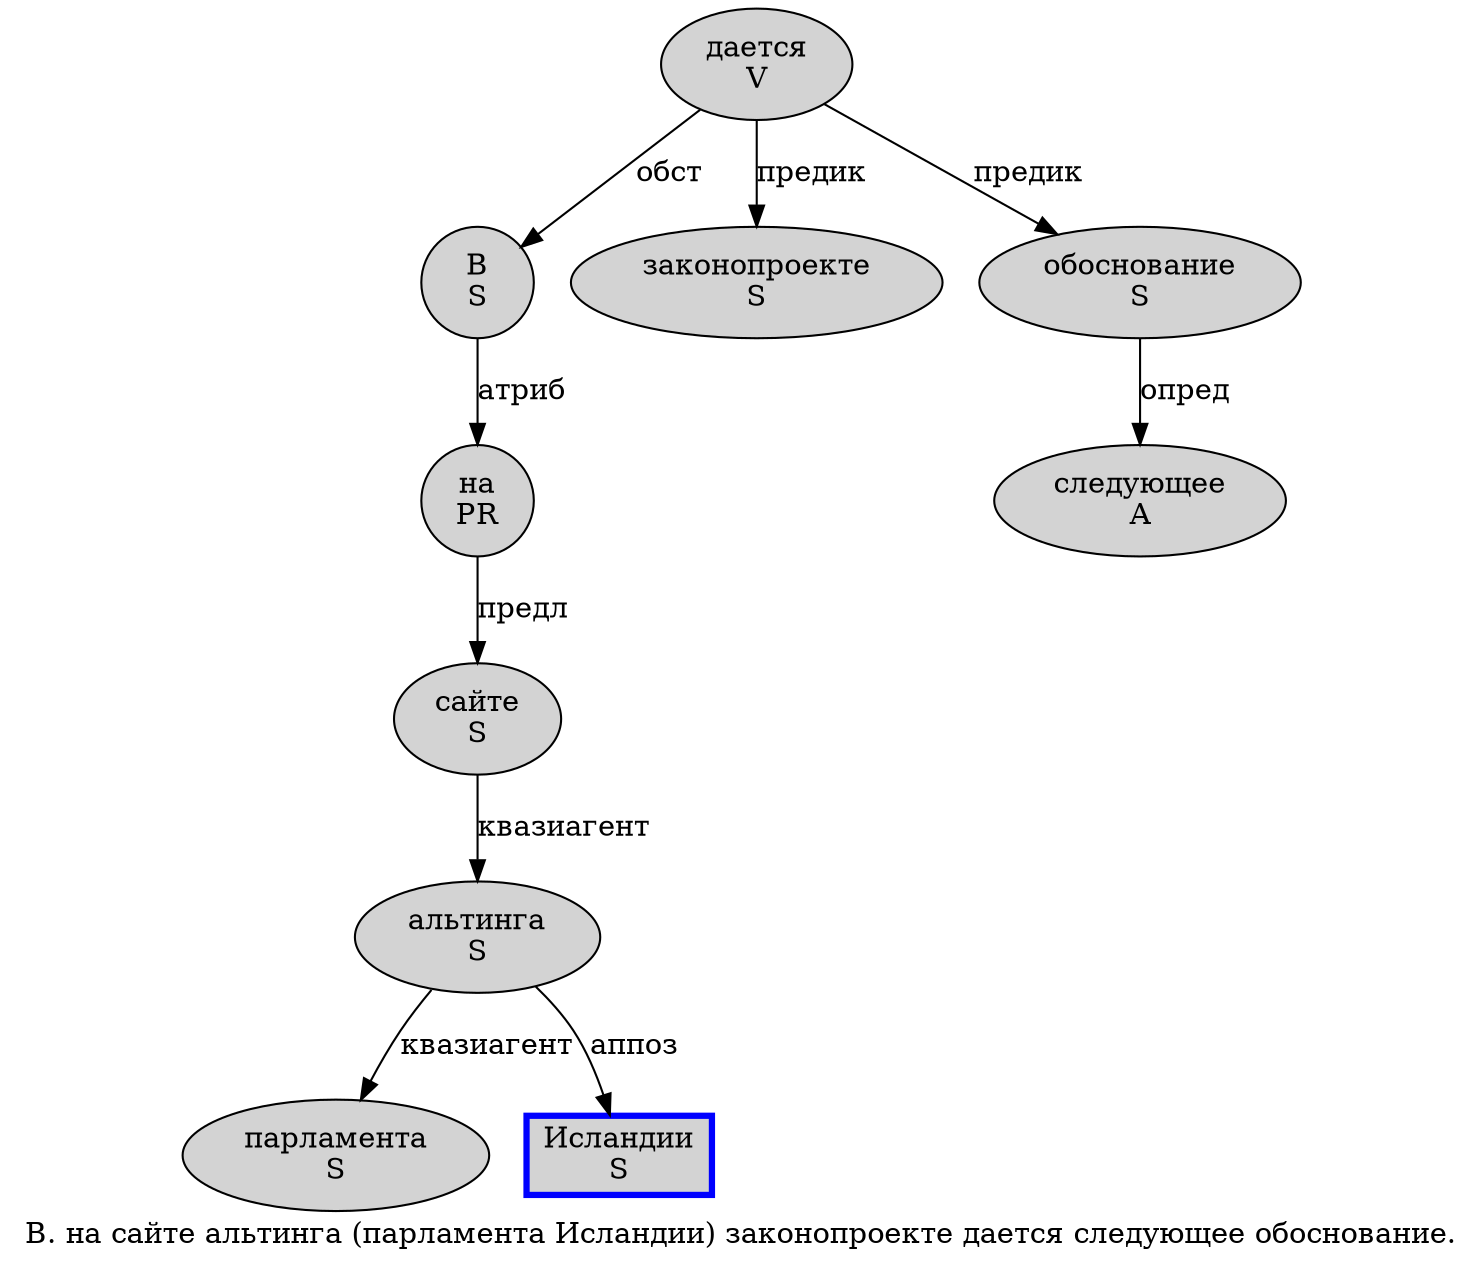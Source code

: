 digraph SENTENCE_1374 {
	graph [label="В. на сайте альтинга (парламента Исландии) законопроекте дается следующее обоснование."]
	node [style=filled]
		0 [label="В
S" color="" fillcolor=lightgray penwidth=1 shape=ellipse]
		2 [label="на
PR" color="" fillcolor=lightgray penwidth=1 shape=ellipse]
		3 [label="сайте
S" color="" fillcolor=lightgray penwidth=1 shape=ellipse]
		4 [label="альтинга
S" color="" fillcolor=lightgray penwidth=1 shape=ellipse]
		6 [label="парламента
S" color="" fillcolor=lightgray penwidth=1 shape=ellipse]
		7 [label="Исландии
S" color=blue fillcolor=lightgray penwidth=3 shape=box]
		9 [label="законопроекте
S" color="" fillcolor=lightgray penwidth=1 shape=ellipse]
		10 [label="дается
V" color="" fillcolor=lightgray penwidth=1 shape=ellipse]
		11 [label="следующее
A" color="" fillcolor=lightgray penwidth=1 shape=ellipse]
		12 [label="обоснование
S" color="" fillcolor=lightgray penwidth=1 shape=ellipse]
			3 -> 4 [label="квазиагент"]
			0 -> 2 [label="атриб"]
			10 -> 0 [label="обст"]
			10 -> 9 [label="предик"]
			10 -> 12 [label="предик"]
			12 -> 11 [label="опред"]
			4 -> 6 [label="квазиагент"]
			4 -> 7 [label="аппоз"]
			2 -> 3 [label="предл"]
}